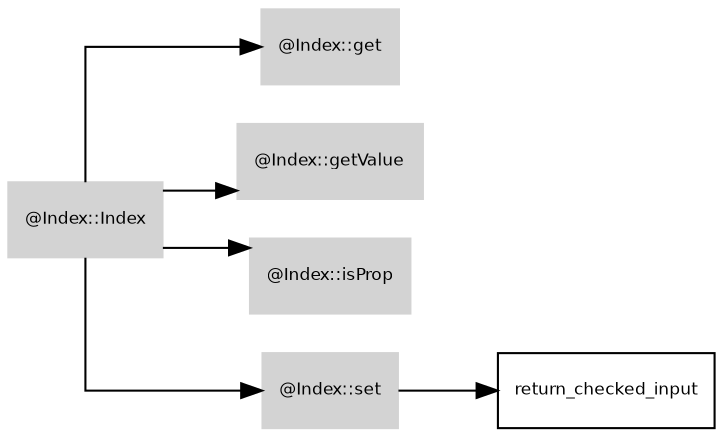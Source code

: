 digraph G {
	fontname = "Bitstream Vera Sans"
	fontsize = 8
	node [
		fontname = "Bitstream Vera Sans"
		fontsize = 8
		shape = "record"
	]
	edge [
		fontname = "Bitstream Vera Sans"
		fontsize = 8
	]
	graph [splines=ortho];
	rankdir=LR;
	subgraph class_Index {
		style=filled;
		node [style=filled,color=lightgrey];
		"@Index::Index" -> "@Index::get"
		"@Index::Index" -> "@Index::getValue"
		"@Index::Index" -> "@Index::isProp"
		"@Index::Index" -> "@Index::set"
		label = "@Index";
	}
"@Index::set" 	 -> 	 "return_checked_input"
}
